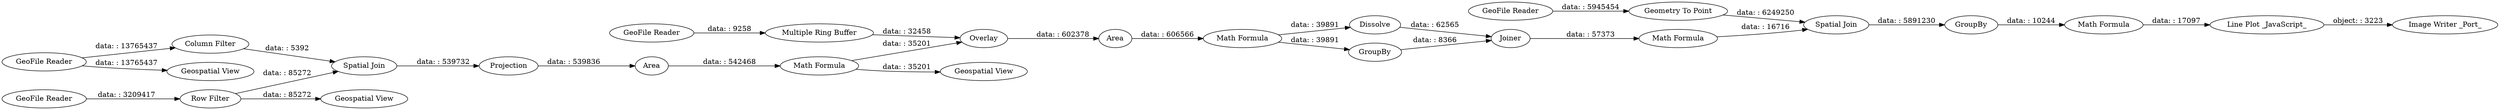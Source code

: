 digraph {
	"7407860796549634891_11" [label="Geospatial View"]
	"7407860796549634891_10" [label="Math Formula"]
	"7407860796549634891_9" [label=Area]
	"7407860796549634891_24" [label=GroupBy]
	"7407860796549634891_6" [label="Column Filter"]
	"7407860796549634891_13" [label="Multiple Ring Buffer"]
	"7407860796549634891_4" [label="GeoFile Reader"]
	"7407860796549634891_5" [label="Geospatial View"]
	"7407860796549634891_17" [label=Dissolve]
	"7407860796549634891_1" [label="GeoFile Reader"]
	"7407860796549634891_26" [label="Line Plot _JavaScript_"]
	"7407860796549634891_18" [label=GroupBy]
	"7407860796549634891_14" [label=Overlay]
	"7407860796549634891_20" [label="Math Formula"]
	"7407860796549634891_27" [label="Image Writer _Port_"]
	"7407860796549634891_21" [label="GeoFile Reader"]
	"7407860796549634891_2" [label="Row Filter"]
	"7407860796549634891_12" [label="GeoFile Reader"]
	"7407860796549634891_15" [label=Area]
	"7407860796549634891_22" [label="Geometry To Point"]
	"7407860796549634891_3" [label="Geospatial View"]
	"7407860796549634891_23" [label="Spatial Join"]
	"7407860796549634891_7" [label="Spatial Join"]
	"7407860796549634891_25" [label="Math Formula"]
	"7407860796549634891_8" [label=Projection]
	"7407860796549634891_19" [label=Joiner]
	"7407860796549634891_16" [label="Math Formula"]
	"7407860796549634891_9" -> "7407860796549634891_10" [label="data: : 542468"]
	"7407860796549634891_25" -> "7407860796549634891_26" [label="data: : 17097"]
	"7407860796549634891_4" -> "7407860796549634891_6" [label="data: : 13765437"]
	"7407860796549634891_26" -> "7407860796549634891_27" [label="object: : 3223"]
	"7407860796549634891_16" -> "7407860796549634891_17" [label="data: : 39891"]
	"7407860796549634891_19" -> "7407860796549634891_20" [label="data: : 57373"]
	"7407860796549634891_10" -> "7407860796549634891_11" [label="data: : 35201"]
	"7407860796549634891_7" -> "7407860796549634891_8" [label="data: : 539732"]
	"7407860796549634891_10" -> "7407860796549634891_14" [label="data: : 35201"]
	"7407860796549634891_24" -> "7407860796549634891_25" [label="data: : 10244"]
	"7407860796549634891_16" -> "7407860796549634891_18" [label="data: : 39891"]
	"7407860796549634891_6" -> "7407860796549634891_7" [label="data: : 5392"]
	"7407860796549634891_1" -> "7407860796549634891_2" [label="data: : 3209417"]
	"7407860796549634891_8" -> "7407860796549634891_9" [label="data: : 539836"]
	"7407860796549634891_22" -> "7407860796549634891_23" [label="data: : 6249250"]
	"7407860796549634891_21" -> "7407860796549634891_22" [label="data: : 5945454"]
	"7407860796549634891_20" -> "7407860796549634891_23" [label="data: : 16716"]
	"7407860796549634891_17" -> "7407860796549634891_19" [label="data: : 62565"]
	"7407860796549634891_2" -> "7407860796549634891_3" [label="data: : 85272"]
	"7407860796549634891_14" -> "7407860796549634891_15" [label="data: : 602378"]
	"7407860796549634891_2" -> "7407860796549634891_7" [label="data: : 85272"]
	"7407860796549634891_18" -> "7407860796549634891_19" [label="data: : 8366"]
	"7407860796549634891_13" -> "7407860796549634891_14" [label="data: : 32458"]
	"7407860796549634891_23" -> "7407860796549634891_24" [label="data: : 5891230"]
	"7407860796549634891_4" -> "7407860796549634891_5" [label="data: : 13765437"]
	"7407860796549634891_15" -> "7407860796549634891_16" [label="data: : 606566"]
	"7407860796549634891_12" -> "7407860796549634891_13" [label="data: : 9258"]
	rankdir=LR
}
